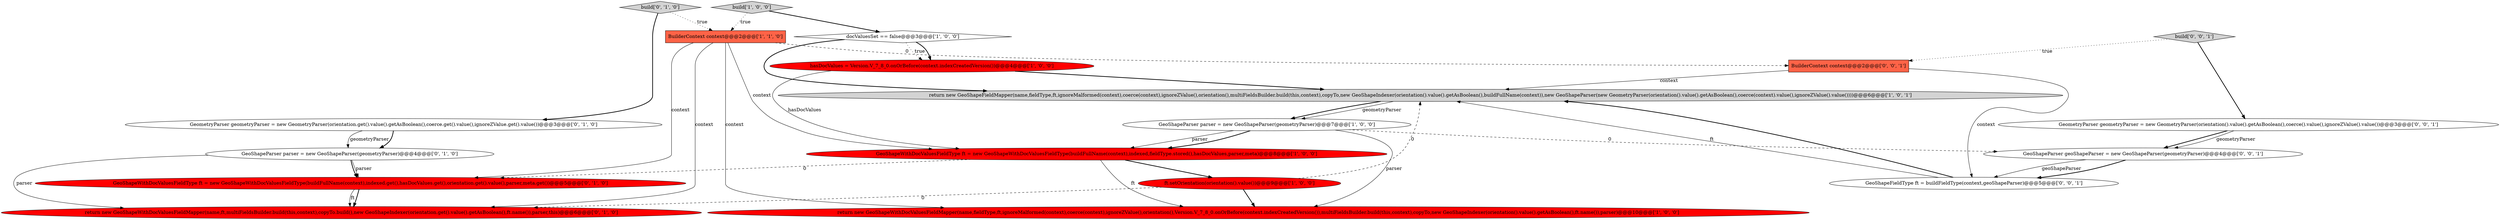 digraph {
2 [style = filled, label = "docValuesSet == false@@@3@@@['1', '0', '0']", fillcolor = white, shape = diamond image = "AAA0AAABBB1BBB"];
5 [style = filled, label = "BuilderContext context@@@2@@@['1', '1', '0']", fillcolor = tomato, shape = box image = "AAA0AAABBB1BBB"];
15 [style = filled, label = "GeoShapeParser geoShapeParser = new GeoShapeParser(geometryParser)@@@4@@@['0', '0', '1']", fillcolor = white, shape = ellipse image = "AAA0AAABBB3BBB"];
8 [style = filled, label = "ft.setOrientation(orientation().value())@@@9@@@['1', '0', '0']", fillcolor = red, shape = ellipse image = "AAA1AAABBB1BBB"];
10 [style = filled, label = "GeoShapeParser parser = new GeoShapeParser(geometryParser)@@@4@@@['0', '1', '0']", fillcolor = white, shape = ellipse image = "AAA0AAABBB2BBB"];
12 [style = filled, label = "build['0', '1', '0']", fillcolor = lightgray, shape = diamond image = "AAA0AAABBB2BBB"];
0 [style = filled, label = "return new GeoShapeFieldMapper(name,fieldType,ft,ignoreMalformed(context),coerce(context),ignoreZValue(),orientation(),multiFieldsBuilder.build(this,context),copyTo,new GeoShapeIndexer(orientation().value().getAsBoolean(),buildFullName(context)),new GeoShapeParser(new GeometryParser(orientation().value().getAsBoolean(),coerce(context).value(),ignoreZValue().value())))@@@6@@@['1', '0', '1']", fillcolor = lightgray, shape = ellipse image = "AAA0AAABBB1BBB"];
16 [style = filled, label = "build['0', '0', '1']", fillcolor = lightgray, shape = diamond image = "AAA0AAABBB3BBB"];
3 [style = filled, label = "hasDocValues = Version.V_7_8_0.onOrBefore(context.indexCreatedVersion())@@@4@@@['1', '0', '0']", fillcolor = red, shape = ellipse image = "AAA1AAABBB1BBB"];
1 [style = filled, label = "return new GeoShapeWithDocValuesFieldMapper(name,fieldType,ft,ignoreMalformed(context),coerce(context),ignoreZValue(),orientation(),Version.V_7_8_0.onOrBefore(context.indexCreatedVersion()),multiFieldsBuilder.build(this,context),copyTo,new GeoShapeIndexer(orientation().value().getAsBoolean(),ft.name()),parser)@@@10@@@['1', '0', '0']", fillcolor = red, shape = ellipse image = "AAA1AAABBB1BBB"];
14 [style = filled, label = "GeoShapeFieldType ft = buildFieldType(context,geoShapeParser)@@@5@@@['0', '0', '1']", fillcolor = white, shape = ellipse image = "AAA0AAABBB3BBB"];
6 [style = filled, label = "GeoShapeParser parser = new GeoShapeParser(geometryParser)@@@7@@@['1', '0', '0']", fillcolor = white, shape = ellipse image = "AAA0AAABBB1BBB"];
13 [style = filled, label = "GeoShapeWithDocValuesFieldType ft = new GeoShapeWithDocValuesFieldType(buildFullName(context),indexed.get(),hasDocValues.get(),orientation.get().value(),parser,meta.get())@@@5@@@['0', '1', '0']", fillcolor = red, shape = ellipse image = "AAA1AAABBB2BBB"];
9 [style = filled, label = "GeometryParser geometryParser = new GeometryParser(orientation.get().value().getAsBoolean(),coerce.get().value(),ignoreZValue.get().value())@@@3@@@['0', '1', '0']", fillcolor = white, shape = ellipse image = "AAA0AAABBB2BBB"];
11 [style = filled, label = "return new GeoShapeWithDocValuesFieldMapper(name,ft,multiFieldsBuilder.build(this,context),copyTo.build(),new GeoShapeIndexer(orientation.get().value().getAsBoolean(),ft.name()),parser,this)@@@6@@@['0', '1', '0']", fillcolor = red, shape = ellipse image = "AAA1AAABBB2BBB"];
4 [style = filled, label = "GeoShapeWithDocValuesFieldType ft = new GeoShapeWithDocValuesFieldType(buildFullName(context),indexed,fieldType.stored(),hasDocValues,parser,meta)@@@8@@@['1', '0', '0']", fillcolor = red, shape = ellipse image = "AAA1AAABBB1BBB"];
17 [style = filled, label = "BuilderContext context@@@2@@@['0', '0', '1']", fillcolor = tomato, shape = box image = "AAA0AAABBB3BBB"];
7 [style = filled, label = "build['1', '0', '0']", fillcolor = lightgray, shape = diamond image = "AAA0AAABBB1BBB"];
18 [style = filled, label = "GeometryParser geometryParser = new GeometryParser(orientation().value().getAsBoolean(),coerce().value(),ignoreZValue().value())@@@3@@@['0', '0', '1']", fillcolor = white, shape = ellipse image = "AAA0AAABBB3BBB"];
2->3 [style = dotted, label="true"];
5->1 [style = solid, label="context"];
6->1 [style = solid, label="parser"];
16->18 [style = bold, label=""];
9->10 [style = solid, label="geometryParser"];
15->14 [style = bold, label=""];
0->6 [style = bold, label=""];
2->3 [style = bold, label=""];
16->17 [style = dotted, label="true"];
18->15 [style = bold, label=""];
17->0 [style = solid, label="context"];
18->15 [style = solid, label="geometryParser"];
6->4 [style = solid, label="parser"];
9->10 [style = bold, label=""];
12->9 [style = bold, label=""];
8->0 [style = dashed, label="0"];
13->11 [style = bold, label=""];
4->1 [style = solid, label="ft"];
3->0 [style = bold, label=""];
15->14 [style = solid, label="geoShapeParser"];
5->13 [style = solid, label="context"];
7->5 [style = dotted, label="true"];
8->1 [style = bold, label=""];
6->4 [style = bold, label=""];
2->0 [style = bold, label=""];
5->4 [style = solid, label="context"];
5->17 [style = dashed, label="0"];
0->6 [style = solid, label="geometryParser"];
10->11 [style = solid, label="parser"];
17->14 [style = solid, label="context"];
12->5 [style = dotted, label="true"];
10->13 [style = bold, label=""];
14->0 [style = bold, label=""];
7->2 [style = bold, label=""];
6->15 [style = dashed, label="0"];
4->8 [style = bold, label=""];
14->0 [style = solid, label="ft"];
3->4 [style = solid, label="hasDocValues"];
10->13 [style = solid, label="parser"];
8->11 [style = dashed, label="0"];
4->13 [style = dashed, label="0"];
5->11 [style = solid, label="context"];
13->11 [style = solid, label="ft"];
}
